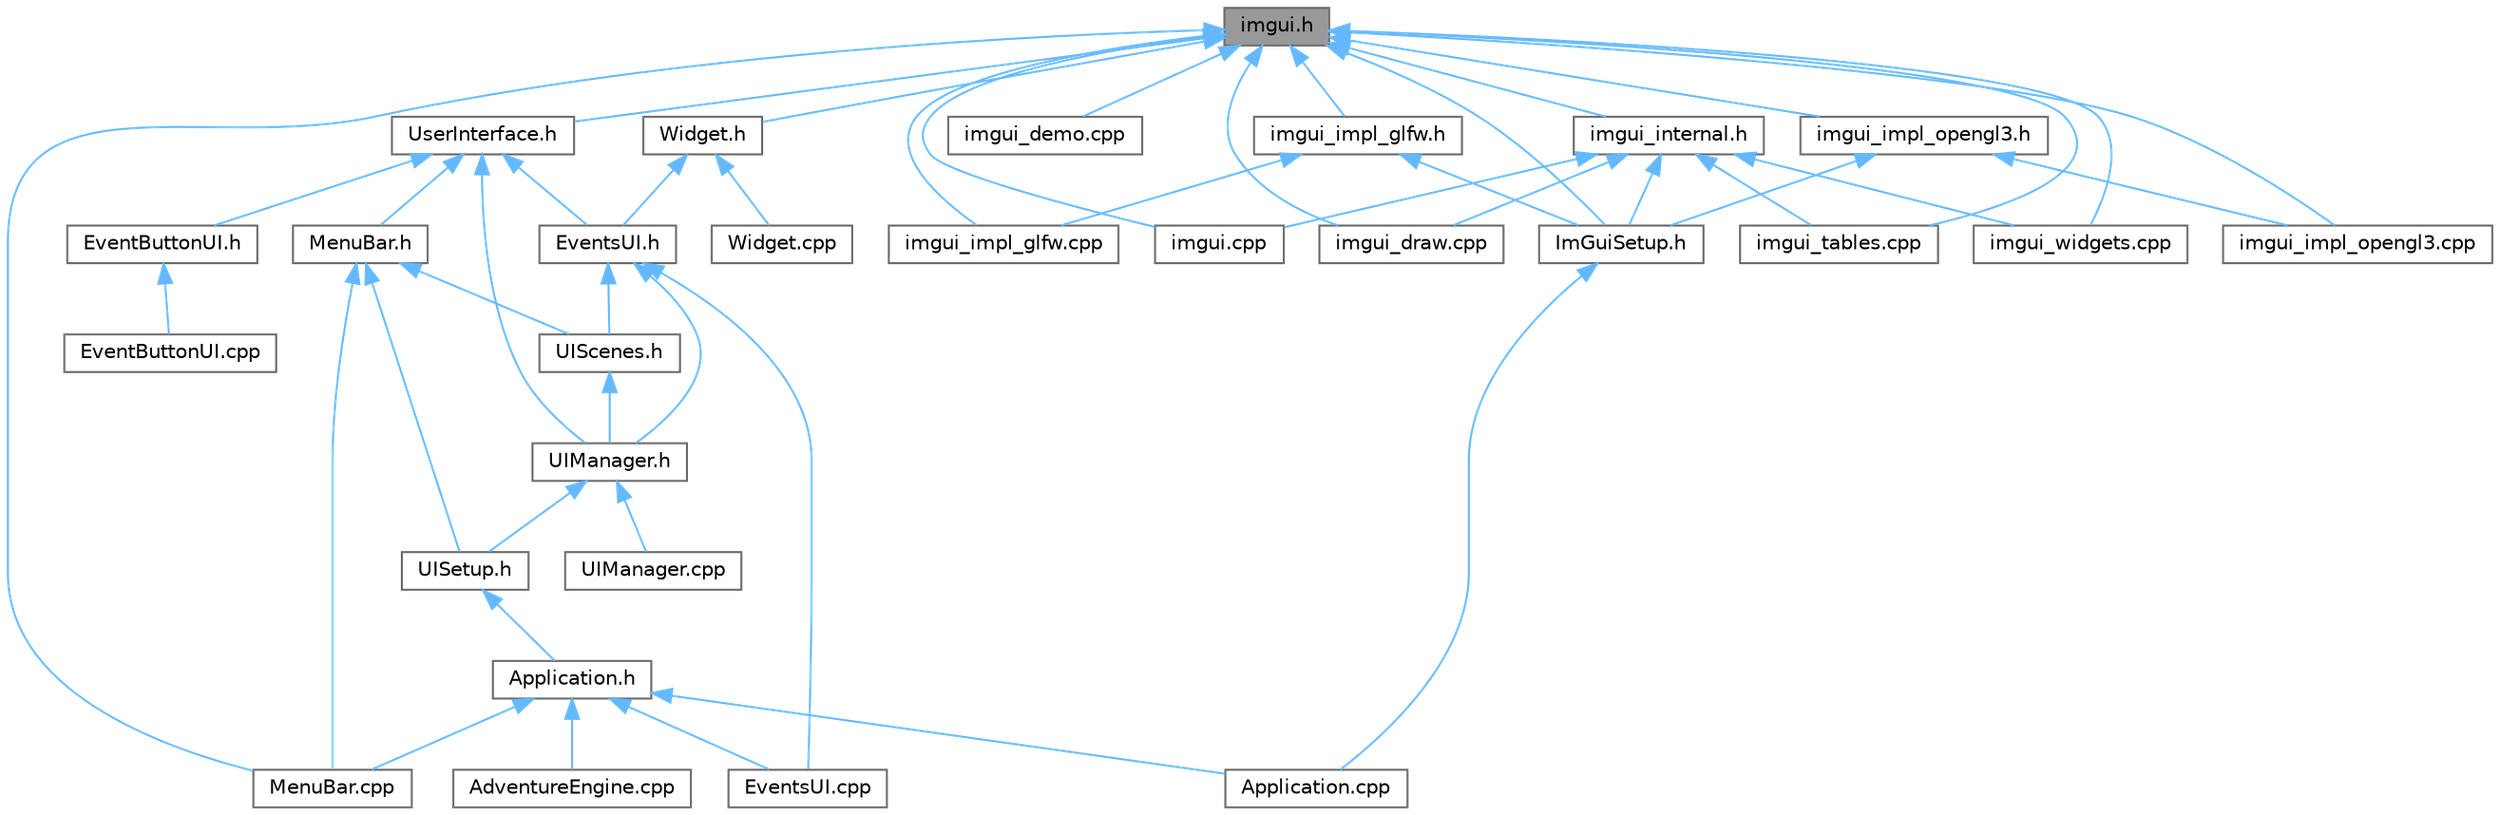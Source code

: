 digraph "imgui.h"
{
 // LATEX_PDF_SIZE
  bgcolor="transparent";
  edge [fontname=Helvetica,fontsize=10,labelfontname=Helvetica,labelfontsize=10];
  node [fontname=Helvetica,fontsize=10,shape=box,height=0.2,width=0.4];
  Node1 [id="Node000001",label="imgui.h",height=0.2,width=0.4,color="gray40", fillcolor="grey60", style="filled", fontcolor="black",tooltip=" "];
  Node1 -> Node2 [id="edge46_Node000001_Node000002",dir="back",color="steelblue1",style="solid",tooltip=" "];
  Node2 [id="Node000002",label="ImGuiSetup.h",height=0.2,width=0.4,color="grey40", fillcolor="white", style="filled",URL="$_im_gui_setup_8h.html",tooltip=" "];
  Node2 -> Node3 [id="edge47_Node000002_Node000003",dir="back",color="steelblue1",style="solid",tooltip=" "];
  Node3 [id="Node000003",label="Application.cpp",height=0.2,width=0.4,color="grey40", fillcolor="white", style="filled",URL="$_application_8cpp.html",tooltip=" "];
  Node1 -> Node4 [id="edge48_Node000001_Node000004",dir="back",color="steelblue1",style="solid",tooltip=" "];
  Node4 [id="Node000004",label="MenuBar.cpp",height=0.2,width=0.4,color="grey40", fillcolor="white", style="filled",URL="$_menu_bar_8cpp.html",tooltip=" "];
  Node1 -> Node5 [id="edge49_Node000001_Node000005",dir="back",color="steelblue1",style="solid",tooltip=" "];
  Node5 [id="Node000005",label="UserInterface.h",height=0.2,width=0.4,color="grey40", fillcolor="white", style="filled",URL="$_user_interface_8h.html",tooltip=" "];
  Node5 -> Node6 [id="edge50_Node000005_Node000006",dir="back",color="steelblue1",style="solid",tooltip=" "];
  Node6 [id="Node000006",label="EventButtonUI.h",height=0.2,width=0.4,color="grey40", fillcolor="white", style="filled",URL="$_event_button_u_i_8h.html",tooltip=" "];
  Node6 -> Node7 [id="edge51_Node000006_Node000007",dir="back",color="steelblue1",style="solid",tooltip=" "];
  Node7 [id="Node000007",label="EventButtonUI.cpp",height=0.2,width=0.4,color="grey40", fillcolor="white", style="filled",URL="$_event_button_u_i_8cpp.html",tooltip=" "];
  Node5 -> Node8 [id="edge52_Node000005_Node000008",dir="back",color="steelblue1",style="solid",tooltip=" "];
  Node8 [id="Node000008",label="EventsUI.h",height=0.2,width=0.4,color="grey40", fillcolor="white", style="filled",URL="$_events_u_i_8h.html",tooltip=" "];
  Node8 -> Node9 [id="edge53_Node000008_Node000009",dir="back",color="steelblue1",style="solid",tooltip=" "];
  Node9 [id="Node000009",label="EventsUI.cpp",height=0.2,width=0.4,color="grey40", fillcolor="white", style="filled",URL="$_events_u_i_8cpp.html",tooltip=" "];
  Node8 -> Node10 [id="edge54_Node000008_Node000010",dir="back",color="steelblue1",style="solid",tooltip=" "];
  Node10 [id="Node000010",label="UIManager.h",height=0.2,width=0.4,color="grey40", fillcolor="white", style="filled",URL="$_u_i_manager_8h.html",tooltip=" "];
  Node10 -> Node11 [id="edge55_Node000010_Node000011",dir="back",color="steelblue1",style="solid",tooltip=" "];
  Node11 [id="Node000011",label="UIManager.cpp",height=0.2,width=0.4,color="grey40", fillcolor="white", style="filled",URL="$_u_i_manager_8cpp.html",tooltip=" "];
  Node10 -> Node12 [id="edge56_Node000010_Node000012",dir="back",color="steelblue1",style="solid",tooltip=" "];
  Node12 [id="Node000012",label="UISetup.h",height=0.2,width=0.4,color="grey40", fillcolor="white", style="filled",URL="$_u_i_setup_8h.html",tooltip=" "];
  Node12 -> Node13 [id="edge57_Node000012_Node000013",dir="back",color="steelblue1",style="solid",tooltip=" "];
  Node13 [id="Node000013",label="Application.h",height=0.2,width=0.4,color="grey40", fillcolor="white", style="filled",URL="$_application_8h.html",tooltip=" "];
  Node13 -> Node14 [id="edge58_Node000013_Node000014",dir="back",color="steelblue1",style="solid",tooltip=" "];
  Node14 [id="Node000014",label="AdventureEngine.cpp",height=0.2,width=0.4,color="grey40", fillcolor="white", style="filled",URL="$_adventure_engine_8cpp.html",tooltip=" "];
  Node13 -> Node3 [id="edge59_Node000013_Node000003",dir="back",color="steelblue1",style="solid",tooltip=" "];
  Node13 -> Node9 [id="edge60_Node000013_Node000009",dir="back",color="steelblue1",style="solid",tooltip=" "];
  Node13 -> Node4 [id="edge61_Node000013_Node000004",dir="back",color="steelblue1",style="solid",tooltip=" "];
  Node8 -> Node15 [id="edge62_Node000008_Node000015",dir="back",color="steelblue1",style="solid",tooltip=" "];
  Node15 [id="Node000015",label="UIScenes.h",height=0.2,width=0.4,color="grey40", fillcolor="white", style="filled",URL="$_u_i_scenes_8h.html",tooltip=" "];
  Node15 -> Node10 [id="edge63_Node000015_Node000010",dir="back",color="steelblue1",style="solid",tooltip=" "];
  Node5 -> Node16 [id="edge64_Node000005_Node000016",dir="back",color="steelblue1",style="solid",tooltip=" "];
  Node16 [id="Node000016",label="MenuBar.h",height=0.2,width=0.4,color="grey40", fillcolor="white", style="filled",URL="$_menu_bar_8h.html",tooltip=" "];
  Node16 -> Node4 [id="edge65_Node000016_Node000004",dir="back",color="steelblue1",style="solid",tooltip=" "];
  Node16 -> Node15 [id="edge66_Node000016_Node000015",dir="back",color="steelblue1",style="solid",tooltip=" "];
  Node16 -> Node12 [id="edge67_Node000016_Node000012",dir="back",color="steelblue1",style="solid",tooltip=" "];
  Node5 -> Node10 [id="edge68_Node000005_Node000010",dir="back",color="steelblue1",style="solid",tooltip=" "];
  Node1 -> Node17 [id="edge69_Node000001_Node000017",dir="back",color="steelblue1",style="solid",tooltip=" "];
  Node17 [id="Node000017",label="Widget.h",height=0.2,width=0.4,color="grey40", fillcolor="white", style="filled",URL="$_widget_8h.html",tooltip=" "];
  Node17 -> Node8 [id="edge70_Node000017_Node000008",dir="back",color="steelblue1",style="solid",tooltip=" "];
  Node17 -> Node18 [id="edge71_Node000017_Node000018",dir="back",color="steelblue1",style="solid",tooltip=" "];
  Node18 [id="Node000018",label="Widget.cpp",height=0.2,width=0.4,color="grey40", fillcolor="white", style="filled",URL="$_widget_8cpp.html",tooltip=" "];
  Node1 -> Node19 [id="edge72_Node000001_Node000019",dir="back",color="steelblue1",style="solid",tooltip=" "];
  Node19 [id="Node000019",label="imgui.cpp",height=0.2,width=0.4,color="grey40", fillcolor="white", style="filled",URL="$imgui_8cpp.html",tooltip=" "];
  Node1 -> Node20 [id="edge73_Node000001_Node000020",dir="back",color="steelblue1",style="solid",tooltip=" "];
  Node20 [id="Node000020",label="imgui_demo.cpp",height=0.2,width=0.4,color="grey40", fillcolor="white", style="filled",URL="$imgui__demo_8cpp.html",tooltip=" "];
  Node1 -> Node21 [id="edge74_Node000001_Node000021",dir="back",color="steelblue1",style="solid",tooltip=" "];
  Node21 [id="Node000021",label="imgui_draw.cpp",height=0.2,width=0.4,color="grey40", fillcolor="white", style="filled",URL="$imgui__draw_8cpp.html",tooltip=" "];
  Node1 -> Node22 [id="edge75_Node000001_Node000022",dir="back",color="steelblue1",style="solid",tooltip=" "];
  Node22 [id="Node000022",label="imgui_impl_glfw.cpp",height=0.2,width=0.4,color="grey40", fillcolor="white", style="filled",URL="$imgui__impl__glfw_8cpp.html",tooltip=" "];
  Node1 -> Node23 [id="edge76_Node000001_Node000023",dir="back",color="steelblue1",style="solid",tooltip=" "];
  Node23 [id="Node000023",label="imgui_impl_glfw.h",height=0.2,width=0.4,color="grey40", fillcolor="white", style="filled",URL="$imgui__impl__glfw_8h.html",tooltip=" "];
  Node23 -> Node2 [id="edge77_Node000023_Node000002",dir="back",color="steelblue1",style="solid",tooltip=" "];
  Node23 -> Node22 [id="edge78_Node000023_Node000022",dir="back",color="steelblue1",style="solid",tooltip=" "];
  Node1 -> Node24 [id="edge79_Node000001_Node000024",dir="back",color="steelblue1",style="solid",tooltip=" "];
  Node24 [id="Node000024",label="imgui_impl_opengl3.cpp",height=0.2,width=0.4,color="grey40", fillcolor="white", style="filled",URL="$imgui__impl__opengl3_8cpp.html",tooltip=" "];
  Node1 -> Node25 [id="edge80_Node000001_Node000025",dir="back",color="steelblue1",style="solid",tooltip=" "];
  Node25 [id="Node000025",label="imgui_impl_opengl3.h",height=0.2,width=0.4,color="grey40", fillcolor="white", style="filled",URL="$imgui__impl__opengl3_8h.html",tooltip=" "];
  Node25 -> Node2 [id="edge81_Node000025_Node000002",dir="back",color="steelblue1",style="solid",tooltip=" "];
  Node25 -> Node24 [id="edge82_Node000025_Node000024",dir="back",color="steelblue1",style="solid",tooltip=" "];
  Node1 -> Node26 [id="edge83_Node000001_Node000026",dir="back",color="steelblue1",style="solid",tooltip=" "];
  Node26 [id="Node000026",label="imgui_internal.h",height=0.2,width=0.4,color="grey40", fillcolor="white", style="filled",URL="$imgui__internal_8h.html",tooltip=" "];
  Node26 -> Node2 [id="edge84_Node000026_Node000002",dir="back",color="steelblue1",style="solid",tooltip=" "];
  Node26 -> Node19 [id="edge85_Node000026_Node000019",dir="back",color="steelblue1",style="solid",tooltip=" "];
  Node26 -> Node21 [id="edge86_Node000026_Node000021",dir="back",color="steelblue1",style="solid",tooltip=" "];
  Node26 -> Node27 [id="edge87_Node000026_Node000027",dir="back",color="steelblue1",style="solid",tooltip=" "];
  Node27 [id="Node000027",label="imgui_tables.cpp",height=0.2,width=0.4,color="grey40", fillcolor="white", style="filled",URL="$imgui__tables_8cpp.html",tooltip=" "];
  Node26 -> Node28 [id="edge88_Node000026_Node000028",dir="back",color="steelblue1",style="solid",tooltip=" "];
  Node28 [id="Node000028",label="imgui_widgets.cpp",height=0.2,width=0.4,color="grey40", fillcolor="white", style="filled",URL="$imgui__widgets_8cpp.html",tooltip=" "];
  Node1 -> Node27 [id="edge89_Node000001_Node000027",dir="back",color="steelblue1",style="solid",tooltip=" "];
  Node1 -> Node28 [id="edge90_Node000001_Node000028",dir="back",color="steelblue1",style="solid",tooltip=" "];
}
